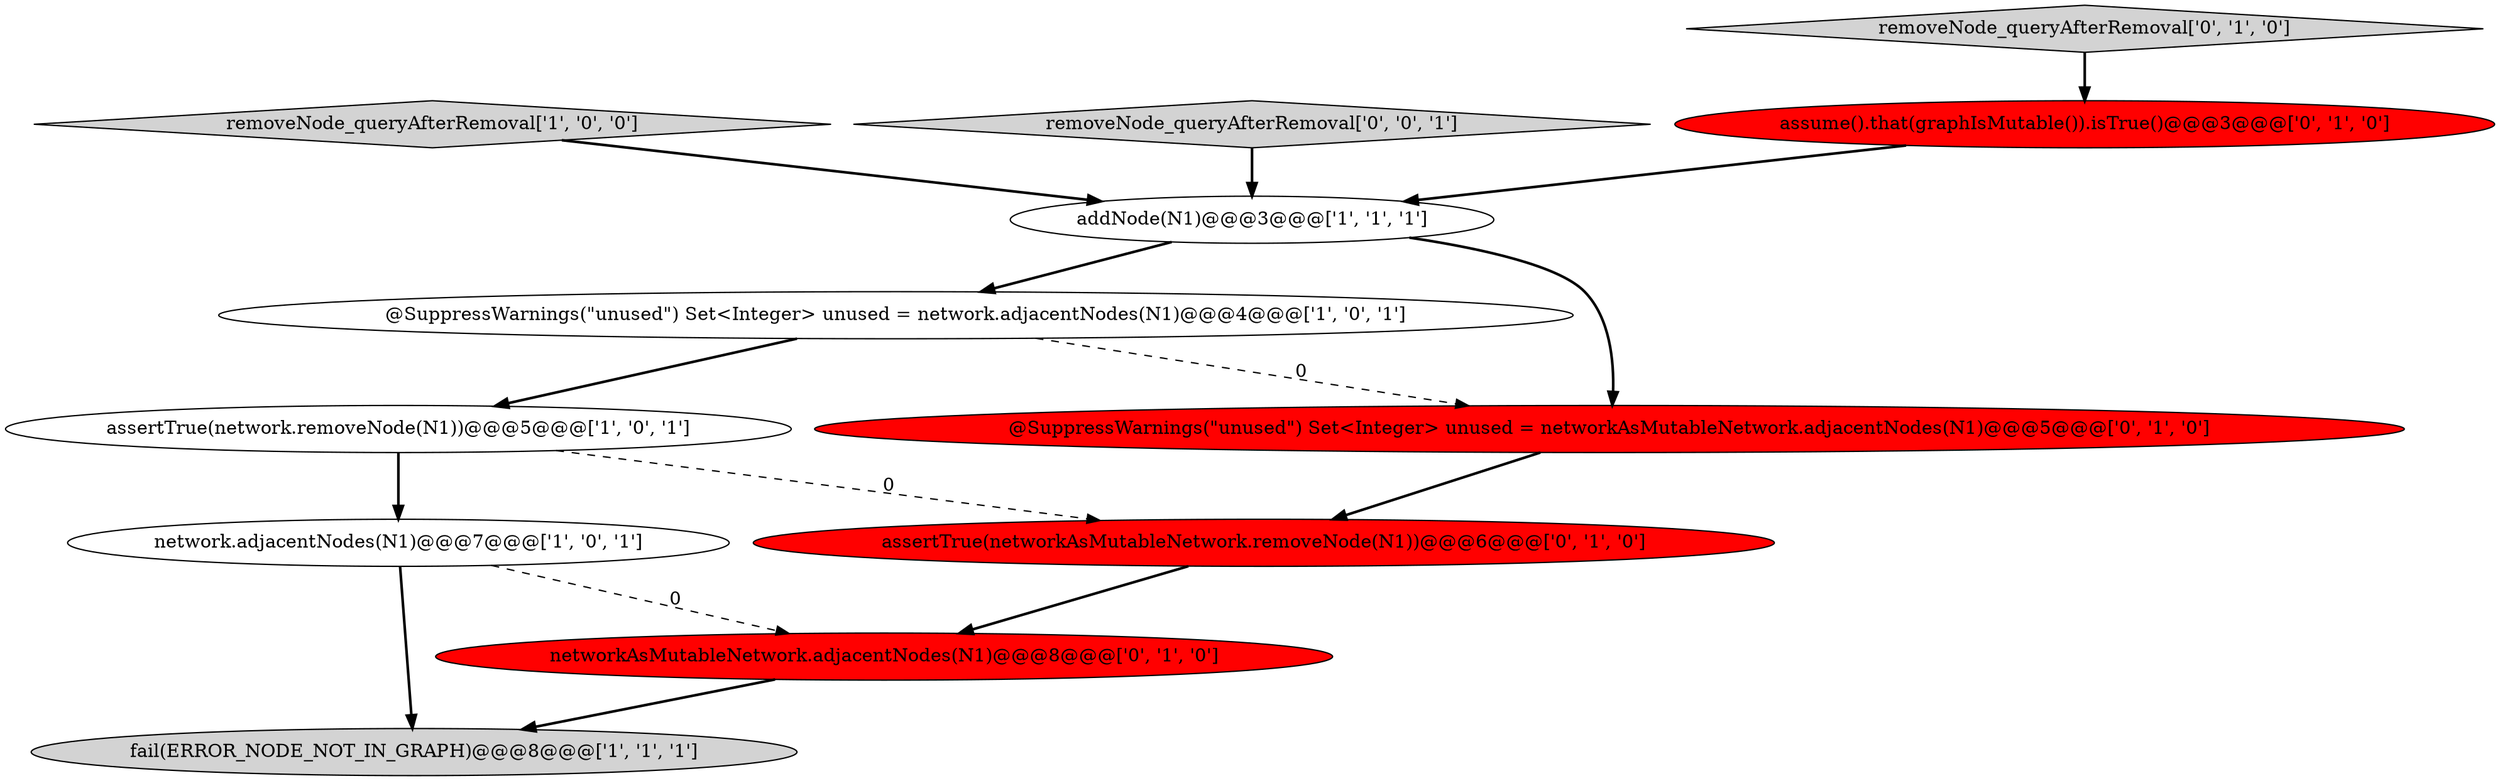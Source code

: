 digraph {
5 [style = filled, label = "removeNode_queryAfterRemoval['1', '0', '0']", fillcolor = lightgray, shape = diamond image = "AAA0AAABBB1BBB"];
11 [style = filled, label = "removeNode_queryAfterRemoval['0', '0', '1']", fillcolor = lightgray, shape = diamond image = "AAA0AAABBB3BBB"];
0 [style = filled, label = "network.adjacentNodes(N1)@@@7@@@['1', '0', '1']", fillcolor = white, shape = ellipse image = "AAA0AAABBB1BBB"];
1 [style = filled, label = "@SuppressWarnings(\"unused\") Set<Integer> unused = network.adjacentNodes(N1)@@@4@@@['1', '0', '1']", fillcolor = white, shape = ellipse image = "AAA0AAABBB1BBB"];
2 [style = filled, label = "fail(ERROR_NODE_NOT_IN_GRAPH)@@@8@@@['1', '1', '1']", fillcolor = lightgray, shape = ellipse image = "AAA0AAABBB1BBB"];
7 [style = filled, label = "networkAsMutableNetwork.adjacentNodes(N1)@@@8@@@['0', '1', '0']", fillcolor = red, shape = ellipse image = "AAA1AAABBB2BBB"];
9 [style = filled, label = "assume().that(graphIsMutable()).isTrue()@@@3@@@['0', '1', '0']", fillcolor = red, shape = ellipse image = "AAA1AAABBB2BBB"];
10 [style = filled, label = "@SuppressWarnings(\"unused\") Set<Integer> unused = networkAsMutableNetwork.adjacentNodes(N1)@@@5@@@['0', '1', '0']", fillcolor = red, shape = ellipse image = "AAA1AAABBB2BBB"];
4 [style = filled, label = "addNode(N1)@@@3@@@['1', '1', '1']", fillcolor = white, shape = ellipse image = "AAA0AAABBB1BBB"];
6 [style = filled, label = "removeNode_queryAfterRemoval['0', '1', '0']", fillcolor = lightgray, shape = diamond image = "AAA0AAABBB2BBB"];
3 [style = filled, label = "assertTrue(network.removeNode(N1))@@@5@@@['1', '0', '1']", fillcolor = white, shape = ellipse image = "AAA0AAABBB1BBB"];
8 [style = filled, label = "assertTrue(networkAsMutableNetwork.removeNode(N1))@@@6@@@['0', '1', '0']", fillcolor = red, shape = ellipse image = "AAA1AAABBB2BBB"];
1->3 [style = bold, label=""];
8->7 [style = bold, label=""];
4->10 [style = bold, label=""];
3->8 [style = dashed, label="0"];
11->4 [style = bold, label=""];
4->1 [style = bold, label=""];
5->4 [style = bold, label=""];
1->10 [style = dashed, label="0"];
6->9 [style = bold, label=""];
10->8 [style = bold, label=""];
0->7 [style = dashed, label="0"];
7->2 [style = bold, label=""];
3->0 [style = bold, label=""];
9->4 [style = bold, label=""];
0->2 [style = bold, label=""];
}
